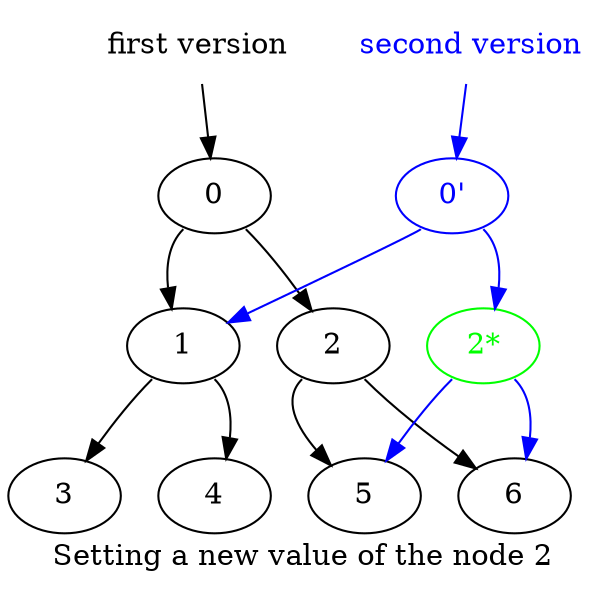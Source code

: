 digraph pf_tree_after {
    label="Setting a new value of the node 2"

    "first version" [shape=plaintext]
    "first version" -> "0"
    "0" -> "1" [tailport=sw]
    "0" -> "2" [tailport=se]
    "1" -> "3" [tailport=sw]
    "1" -> "4" [tailport=se]
    "2" -> "5" [tailport=sw]
    "2" -> "6" [tailport=se]

    node [color=blue, fontcolor=blue]
    edge [color=blue]
    "second version" [shape=plaintext]
    "second version" -> "0'"
    "0'" -> "1" [tailport=sw]
    "0'" -> "2*" [tailport=se]
    "2*" -> "5" [tailport=sw]
    "2*" -> "6" [tailport=se]

    "2*" [color=green, fontcolor=green]
}